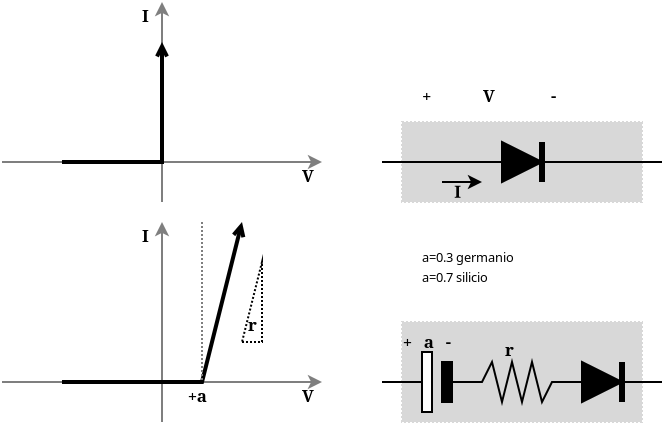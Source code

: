 <?xml version="1.0" encoding="UTF-8"?>
<dia:diagram xmlns:dia="http://www.lysator.liu.se/~alla/dia/">
  <dia:layer name="Fundo" visible="true" active="true">
    <dia:object type="Standard - Polygon" version="0" id="O0">
      <dia:attribute name="obj_pos">
        <dia:point val="32,13"/>
      </dia:attribute>
      <dia:attribute name="obj_bb">
        <dia:rectangle val="31.95,12.95;44.05,18.05"/>
      </dia:attribute>
      <dia:attribute name="poly_points">
        <dia:point val="32,13"/>
        <dia:point val="44,13"/>
        <dia:point val="44,18"/>
        <dia:point val="32,18"/>
      </dia:attribute>
      <dia:attribute name="line_color">
        <dia:color val="#d8d8d8"/>
      </dia:attribute>
      <dia:attribute name="line_width">
        <dia:real val="0.1"/>
      </dia:attribute>
      <dia:attribute name="inner_color">
        <dia:color val="#d8d8d8"/>
      </dia:attribute>
      <dia:attribute name="show_background">
        <dia:boolean val="true"/>
      </dia:attribute>
      <dia:attribute name="line_style">
        <dia:enum val="4"/>
      </dia:attribute>
    </dia:object>
    <dia:object type="Standard - Polygon" version="0" id="O1">
      <dia:attribute name="obj_pos">
        <dia:point val="32,3"/>
      </dia:attribute>
      <dia:attribute name="obj_bb">
        <dia:rectangle val="31.95,2.95;44.05,7.05"/>
      </dia:attribute>
      <dia:attribute name="poly_points">
        <dia:point val="32,3"/>
        <dia:point val="44,3"/>
        <dia:point val="44,7"/>
        <dia:point val="32,7"/>
      </dia:attribute>
      <dia:attribute name="line_color">
        <dia:color val="#d8d8d8"/>
      </dia:attribute>
      <dia:attribute name="line_width">
        <dia:real val="0.1"/>
      </dia:attribute>
      <dia:attribute name="inner_color">
        <dia:color val="#d8d8d8"/>
      </dia:attribute>
      <dia:attribute name="show_background">
        <dia:boolean val="true"/>
      </dia:attribute>
      <dia:attribute name="line_style">
        <dia:enum val="4"/>
      </dia:attribute>
    </dia:object>
    <dia:group>
      <dia:object type="Standard - Line" version="0" id="O2">
        <dia:attribute name="obj_pos">
          <dia:point val="20,7"/>
        </dia:attribute>
        <dia:attribute name="obj_bb">
          <dia:rectangle val="19.638,-3.112;20.362,7.05"/>
        </dia:attribute>
        <dia:attribute name="conn_endpoints">
          <dia:point val="20,7"/>
          <dia:point val="20,-3"/>
        </dia:attribute>
        <dia:attribute name="numcp">
          <dia:int val="1"/>
        </dia:attribute>
        <dia:attribute name="line_color">
          <dia:color val="#7f7f7f"/>
        </dia:attribute>
        <dia:attribute name="end_arrow">
          <dia:enum val="22"/>
        </dia:attribute>
        <dia:attribute name="end_arrow_length">
          <dia:real val="0.5"/>
        </dia:attribute>
        <dia:attribute name="end_arrow_width">
          <dia:real val="0.5"/>
        </dia:attribute>
      </dia:object>
      <dia:object type="Standard - Line" version="0" id="O3">
        <dia:attribute name="obj_pos">
          <dia:point val="12,5"/>
        </dia:attribute>
        <dia:attribute name="obj_bb">
          <dia:rectangle val="11.95,4.638;28.112,5.362"/>
        </dia:attribute>
        <dia:attribute name="conn_endpoints">
          <dia:point val="12,5"/>
          <dia:point val="28,5"/>
        </dia:attribute>
        <dia:attribute name="numcp">
          <dia:int val="1"/>
        </dia:attribute>
        <dia:attribute name="line_color">
          <dia:color val="#7f7f7f"/>
        </dia:attribute>
        <dia:attribute name="end_arrow">
          <dia:enum val="22"/>
        </dia:attribute>
        <dia:attribute name="end_arrow_length">
          <dia:real val="0.5"/>
        </dia:attribute>
        <dia:attribute name="end_arrow_width">
          <dia:real val="0.5"/>
        </dia:attribute>
      </dia:object>
    </dia:group>
    <dia:object type="Standard - PolyLine" version="0" id="O4">
      <dia:attribute name="obj_pos">
        <dia:point val="15,5"/>
      </dia:attribute>
      <dia:attribute name="obj_bb">
        <dia:rectangle val="14.9,-1.224;20.412,5.1"/>
      </dia:attribute>
      <dia:attribute name="poly_points">
        <dia:point val="15,5"/>
        <dia:point val="20,5"/>
        <dia:point val="20,-1"/>
      </dia:attribute>
      <dia:attribute name="line_width">
        <dia:real val="0.2"/>
      </dia:attribute>
      <dia:attribute name="end_arrow">
        <dia:enum val="1"/>
      </dia:attribute>
      <dia:attribute name="end_arrow_length">
        <dia:real val="0.5"/>
      </dia:attribute>
      <dia:attribute name="end_arrow_width">
        <dia:real val="0.5"/>
      </dia:attribute>
      <dia:connections>
        <dia:connection handle="1" to="O3" connection="0"/>
      </dia:connections>
    </dia:object>
    <dia:group>
      <dia:object type="Standard - Line" version="0" id="O5">
        <dia:attribute name="obj_pos">
          <dia:point val="36,5"/>
        </dia:attribute>
        <dia:attribute name="obj_bb">
          <dia:rectangle val="35.95,4.95;37.05,5.05"/>
        </dia:attribute>
        <dia:attribute name="conn_endpoints">
          <dia:point val="36,5"/>
          <dia:point val="37,5"/>
        </dia:attribute>
        <dia:attribute name="numcp">
          <dia:int val="1"/>
        </dia:attribute>
        <dia:connections>
          <dia:connection handle="1" to="O6" connection="5"/>
        </dia:connections>
      </dia:object>
      <dia:object type="Standard - Polygon" version="0" id="O6">
        <dia:attribute name="obj_pos">
          <dia:point val="37,4"/>
        </dia:attribute>
        <dia:attribute name="obj_bb">
          <dia:rectangle val="36.95,3.919;39.112,6.081"/>
        </dia:attribute>
        <dia:attribute name="poly_points">
          <dia:point val="37,4"/>
          <dia:point val="39,5"/>
          <dia:point val="37,6"/>
        </dia:attribute>
        <dia:attribute name="inner_color">
          <dia:color val="#000000"/>
        </dia:attribute>
        <dia:attribute name="show_background">
          <dia:boolean val="true"/>
        </dia:attribute>
      </dia:object>
      <dia:object type="Standard - Line" version="0" id="O7">
        <dia:attribute name="obj_pos">
          <dia:point val="39,4"/>
        </dia:attribute>
        <dia:attribute name="obj_bb">
          <dia:rectangle val="38.85,3.85;39.15,5.15"/>
        </dia:attribute>
        <dia:attribute name="conn_endpoints">
          <dia:point val="39,4"/>
          <dia:point val="39,5"/>
        </dia:attribute>
        <dia:attribute name="numcp">
          <dia:int val="1"/>
        </dia:attribute>
        <dia:attribute name="line_width">
          <dia:real val="0.3"/>
        </dia:attribute>
        <dia:connections>
          <dia:connection handle="1" to="O6" connection="2"/>
        </dia:connections>
      </dia:object>
      <dia:object type="Standard - Line" version="0" id="O8">
        <dia:attribute name="obj_pos">
          <dia:point val="39,5"/>
        </dia:attribute>
        <dia:attribute name="obj_bb">
          <dia:rectangle val="38.85,4.85;39.15,6.15"/>
        </dia:attribute>
        <dia:attribute name="conn_endpoints">
          <dia:point val="39,5"/>
          <dia:point val="39,6"/>
        </dia:attribute>
        <dia:attribute name="numcp">
          <dia:int val="1"/>
        </dia:attribute>
        <dia:attribute name="line_width">
          <dia:real val="0.3"/>
        </dia:attribute>
        <dia:connections>
          <dia:connection handle="0" to="O6" connection="2"/>
        </dia:connections>
      </dia:object>
      <dia:object type="Standard - Line" version="0" id="O9">
        <dia:attribute name="obj_pos">
          <dia:point val="40,5"/>
        </dia:attribute>
        <dia:attribute name="obj_bb">
          <dia:rectangle val="38.95,4.95;40.05,5.05"/>
        </dia:attribute>
        <dia:attribute name="conn_endpoints">
          <dia:point val="40,5"/>
          <dia:point val="39,5"/>
        </dia:attribute>
        <dia:attribute name="numcp">
          <dia:int val="1"/>
        </dia:attribute>
        <dia:connections>
          <dia:connection handle="1" to="O6" connection="2"/>
        </dia:connections>
      </dia:object>
    </dia:group>
    <dia:group>
      <dia:object type="Standard - Line" version="0" id="O10">
        <dia:attribute name="obj_pos">
          <dia:point val="20,18"/>
        </dia:attribute>
        <dia:attribute name="obj_bb">
          <dia:rectangle val="19.638,7.888;20.362,18.05"/>
        </dia:attribute>
        <dia:attribute name="conn_endpoints">
          <dia:point val="20,18"/>
          <dia:point val="20,8"/>
        </dia:attribute>
        <dia:attribute name="numcp">
          <dia:int val="1"/>
        </dia:attribute>
        <dia:attribute name="line_color">
          <dia:color val="#7f7f7f"/>
        </dia:attribute>
        <dia:attribute name="end_arrow">
          <dia:enum val="22"/>
        </dia:attribute>
        <dia:attribute name="end_arrow_length">
          <dia:real val="0.5"/>
        </dia:attribute>
        <dia:attribute name="end_arrow_width">
          <dia:real val="0.5"/>
        </dia:attribute>
      </dia:object>
      <dia:object type="Standard - Line" version="0" id="O11">
        <dia:attribute name="obj_pos">
          <dia:point val="12,16"/>
        </dia:attribute>
        <dia:attribute name="obj_bb">
          <dia:rectangle val="11.95,15.638;28.112,16.362"/>
        </dia:attribute>
        <dia:attribute name="conn_endpoints">
          <dia:point val="12,16"/>
          <dia:point val="28,16"/>
        </dia:attribute>
        <dia:attribute name="numcp">
          <dia:int val="1"/>
        </dia:attribute>
        <dia:attribute name="line_color">
          <dia:color val="#7f7f7f"/>
        </dia:attribute>
        <dia:attribute name="end_arrow">
          <dia:enum val="22"/>
        </dia:attribute>
        <dia:attribute name="end_arrow_length">
          <dia:real val="0.5"/>
        </dia:attribute>
        <dia:attribute name="end_arrow_width">
          <dia:real val="0.5"/>
        </dia:attribute>
      </dia:object>
    </dia:group>
    <dia:object type="Standard - PolyLine" version="0" id="O12">
      <dia:attribute name="obj_pos">
        <dia:point val="15,16"/>
      </dia:attribute>
      <dia:attribute name="obj_bb">
        <dia:rectangle val="14.9,7.783;24.254,16.1"/>
      </dia:attribute>
      <dia:attribute name="poly_points">
        <dia:point val="15,16"/>
        <dia:point val="22,16"/>
        <dia:point val="24,8"/>
      </dia:attribute>
      <dia:attribute name="line_width">
        <dia:real val="0.2"/>
      </dia:attribute>
      <dia:attribute name="end_arrow">
        <dia:enum val="1"/>
      </dia:attribute>
      <dia:attribute name="end_arrow_length">
        <dia:real val="0.5"/>
      </dia:attribute>
      <dia:attribute name="end_arrow_width">
        <dia:real val="0.5"/>
      </dia:attribute>
    </dia:object>
    <dia:group>
      <dia:object type="Standard - Line" version="0" id="O13">
        <dia:attribute name="obj_pos">
          <dia:point val="40,16"/>
        </dia:attribute>
        <dia:attribute name="obj_bb">
          <dia:rectangle val="39.95,15.95;41.05,16.05"/>
        </dia:attribute>
        <dia:attribute name="conn_endpoints">
          <dia:point val="40,16"/>
          <dia:point val="41,16"/>
        </dia:attribute>
        <dia:attribute name="numcp">
          <dia:int val="1"/>
        </dia:attribute>
        <dia:connections>
          <dia:connection handle="1" to="O14" connection="5"/>
        </dia:connections>
      </dia:object>
      <dia:object type="Standard - Polygon" version="0" id="O14">
        <dia:attribute name="obj_pos">
          <dia:point val="41,15"/>
        </dia:attribute>
        <dia:attribute name="obj_bb">
          <dia:rectangle val="40.95,14.919;43.112,17.081"/>
        </dia:attribute>
        <dia:attribute name="poly_points">
          <dia:point val="41,15"/>
          <dia:point val="43,16"/>
          <dia:point val="41,17"/>
        </dia:attribute>
        <dia:attribute name="inner_color">
          <dia:color val="#000000"/>
        </dia:attribute>
        <dia:attribute name="show_background">
          <dia:boolean val="true"/>
        </dia:attribute>
      </dia:object>
      <dia:object type="Standard - Line" version="0" id="O15">
        <dia:attribute name="obj_pos">
          <dia:point val="43,15"/>
        </dia:attribute>
        <dia:attribute name="obj_bb">
          <dia:rectangle val="42.85,14.85;43.15,16.15"/>
        </dia:attribute>
        <dia:attribute name="conn_endpoints">
          <dia:point val="43,15"/>
          <dia:point val="43,16"/>
        </dia:attribute>
        <dia:attribute name="numcp">
          <dia:int val="1"/>
        </dia:attribute>
        <dia:attribute name="line_width">
          <dia:real val="0.3"/>
        </dia:attribute>
        <dia:connections>
          <dia:connection handle="1" to="O14" connection="2"/>
        </dia:connections>
      </dia:object>
      <dia:object type="Standard - Line" version="0" id="O16">
        <dia:attribute name="obj_pos">
          <dia:point val="43,16"/>
        </dia:attribute>
        <dia:attribute name="obj_bb">
          <dia:rectangle val="42.85,15.85;43.15,17.15"/>
        </dia:attribute>
        <dia:attribute name="conn_endpoints">
          <dia:point val="43,16"/>
          <dia:point val="43,17"/>
        </dia:attribute>
        <dia:attribute name="numcp">
          <dia:int val="1"/>
        </dia:attribute>
        <dia:attribute name="line_width">
          <dia:real val="0.3"/>
        </dia:attribute>
        <dia:connections>
          <dia:connection handle="0" to="O14" connection="2"/>
        </dia:connections>
      </dia:object>
      <dia:object type="Standard - Line" version="0" id="O17">
        <dia:attribute name="obj_pos">
          <dia:point val="44,16"/>
        </dia:attribute>
        <dia:attribute name="obj_bb">
          <dia:rectangle val="42.95,15.95;44.05,16.05"/>
        </dia:attribute>
        <dia:attribute name="conn_endpoints">
          <dia:point val="44,16"/>
          <dia:point val="43,16"/>
        </dia:attribute>
        <dia:attribute name="numcp">
          <dia:int val="1"/>
        </dia:attribute>
        <dia:connections>
          <dia:connection handle="1" to="O14" connection="2"/>
        </dia:connections>
      </dia:object>
    </dia:group>
    <dia:object type="Standard - PolyLine" version="0" id="O18">
      <dia:attribute name="obj_pos">
        <dia:point val="34.5,16"/>
      </dia:attribute>
      <dia:attribute name="obj_bb">
        <dia:rectangle val="34.45,14.794;41.05,17.206"/>
      </dia:attribute>
      <dia:attribute name="poly_points">
        <dia:point val="34.5,16"/>
        <dia:point val="36,16"/>
        <dia:point val="36.5,15"/>
        <dia:point val="37,17"/>
        <dia:point val="37.5,15"/>
        <dia:point val="38,17"/>
        <dia:point val="38.5,15"/>
        <dia:point val="39,17"/>
        <dia:point val="39.5,16"/>
        <dia:point val="41,16"/>
      </dia:attribute>
    </dia:object>
    <dia:object type="Standard - Text" version="1" id="O19">
      <dia:attribute name="obj_pos">
        <dia:point val="27,6"/>
      </dia:attribute>
      <dia:attribute name="obj_bb">
        <dia:rectangle val="27,5.205;27.675,6.2"/>
      </dia:attribute>
      <dia:attribute name="text">
        <dia:composite type="text">
          <dia:attribute name="string">
            <dia:string>#V#</dia:string>
          </dia:attribute>
          <dia:attribute name="font">
            <dia:font family="serif" style="80" name="Times-Bold"/>
          </dia:attribute>
          <dia:attribute name="height">
            <dia:real val="1.058"/>
          </dia:attribute>
          <dia:attribute name="pos">
            <dia:point val="27,6"/>
          </dia:attribute>
          <dia:attribute name="color">
            <dia:color val="#000000"/>
          </dia:attribute>
          <dia:attribute name="alignment">
            <dia:enum val="0"/>
          </dia:attribute>
        </dia:composite>
      </dia:attribute>
      <dia:attribute name="valign">
        <dia:enum val="3"/>
      </dia:attribute>
    </dia:object>
    <dia:object type="Standard - Text" version="1" id="O20">
      <dia:attribute name="obj_pos">
        <dia:point val="27,17"/>
      </dia:attribute>
      <dia:attribute name="obj_bb">
        <dia:rectangle val="27,16.205;27.675,17.2"/>
      </dia:attribute>
      <dia:attribute name="text">
        <dia:composite type="text">
          <dia:attribute name="string">
            <dia:string>#V#</dia:string>
          </dia:attribute>
          <dia:attribute name="font">
            <dia:font family="serif" style="80" name="Times-Bold"/>
          </dia:attribute>
          <dia:attribute name="height">
            <dia:real val="1.058"/>
          </dia:attribute>
          <dia:attribute name="pos">
            <dia:point val="27,17"/>
          </dia:attribute>
          <dia:attribute name="color">
            <dia:color val="#000000"/>
          </dia:attribute>
          <dia:attribute name="alignment">
            <dia:enum val="0"/>
          </dia:attribute>
        </dia:composite>
      </dia:attribute>
      <dia:attribute name="valign">
        <dia:enum val="3"/>
      </dia:attribute>
    </dia:object>
    <dia:object type="Standard - Text" version="1" id="O21">
      <dia:attribute name="obj_pos">
        <dia:point val="19,-2"/>
      </dia:attribute>
      <dia:attribute name="obj_bb">
        <dia:rectangle val="19,-2.795;19.395,-1.8"/>
      </dia:attribute>
      <dia:attribute name="text">
        <dia:composite type="text">
          <dia:attribute name="string">
            <dia:string>#I#</dia:string>
          </dia:attribute>
          <dia:attribute name="font">
            <dia:font family="serif" style="80" name="Times-Bold"/>
          </dia:attribute>
          <dia:attribute name="height">
            <dia:real val="1.058"/>
          </dia:attribute>
          <dia:attribute name="pos">
            <dia:point val="19,-2"/>
          </dia:attribute>
          <dia:attribute name="color">
            <dia:color val="#000000"/>
          </dia:attribute>
          <dia:attribute name="alignment">
            <dia:enum val="0"/>
          </dia:attribute>
        </dia:composite>
      </dia:attribute>
      <dia:attribute name="valign">
        <dia:enum val="3"/>
      </dia:attribute>
    </dia:object>
    <dia:object type="Standard - Polygon" version="0" id="O22">
      <dia:attribute name="obj_pos">
        <dia:point val="34,15"/>
      </dia:attribute>
      <dia:attribute name="obj_bb">
        <dia:rectangle val="33.95,14.95;34.55,17.05"/>
      </dia:attribute>
      <dia:attribute name="poly_points">
        <dia:point val="34,15"/>
        <dia:point val="34.5,15"/>
        <dia:point val="34.5,17"/>
        <dia:point val="34,17"/>
      </dia:attribute>
      <dia:attribute name="line_width">
        <dia:real val="0.1"/>
      </dia:attribute>
      <dia:attribute name="inner_color">
        <dia:color val="#000000"/>
      </dia:attribute>
      <dia:attribute name="show_background">
        <dia:boolean val="true"/>
      </dia:attribute>
    </dia:object>
    <dia:object type="Standard - Polygon" version="0" id="O23">
      <dia:attribute name="obj_pos">
        <dia:point val="33,14.5"/>
      </dia:attribute>
      <dia:attribute name="obj_bb">
        <dia:rectangle val="32.95,14.45;33.55,17.55"/>
      </dia:attribute>
      <dia:attribute name="poly_points">
        <dia:point val="33,14.5"/>
        <dia:point val="33.5,14.5"/>
        <dia:point val="33.5,17.5"/>
        <dia:point val="33,17.5"/>
      </dia:attribute>
      <dia:attribute name="line_width">
        <dia:real val="0.1"/>
      </dia:attribute>
      <dia:attribute name="show_background">
        <dia:boolean val="true"/>
      </dia:attribute>
    </dia:object>
    <dia:object type="Standard - Line" version="0" id="O24">
      <dia:attribute name="obj_pos">
        <dia:point val="32,16"/>
      </dia:attribute>
      <dia:attribute name="obj_bb">
        <dia:rectangle val="31.95,15.95;33.001,16.05"/>
      </dia:attribute>
      <dia:attribute name="conn_endpoints">
        <dia:point val="32,16"/>
        <dia:point val="32.951,16"/>
      </dia:attribute>
      <dia:attribute name="numcp">
        <dia:int val="1"/>
      </dia:attribute>
      <dia:connections>
        <dia:connection handle="1" to="O23" connection="8"/>
      </dia:connections>
    </dia:object>
    <dia:object type="Standard - Line" version="0" id="O25">
      <dia:attribute name="obj_pos">
        <dia:point val="34.4,16"/>
      </dia:attribute>
      <dia:attribute name="obj_bb">
        <dia:rectangle val="34.35,15.95;35.501,16.05"/>
      </dia:attribute>
      <dia:attribute name="conn_endpoints">
        <dia:point val="34.4,16"/>
        <dia:point val="35.451,16"/>
      </dia:attribute>
      <dia:attribute name="numcp">
        <dia:int val="1"/>
      </dia:attribute>
      <dia:connections>
        <dia:connection handle="0" to="O22" connection="8"/>
      </dia:connections>
    </dia:object>
    <dia:object type="Standard - Text" version="1" id="O26">
      <dia:attribute name="obj_pos">
        <dia:point val="19,9"/>
      </dia:attribute>
      <dia:attribute name="obj_bb">
        <dia:rectangle val="19,8.205;19.395,9.2"/>
      </dia:attribute>
      <dia:attribute name="text">
        <dia:composite type="text">
          <dia:attribute name="string">
            <dia:string>#I#</dia:string>
          </dia:attribute>
          <dia:attribute name="font">
            <dia:font family="serif" style="80" name="Times-Bold"/>
          </dia:attribute>
          <dia:attribute name="height">
            <dia:real val="1.058"/>
          </dia:attribute>
          <dia:attribute name="pos">
            <dia:point val="19,9"/>
          </dia:attribute>
          <dia:attribute name="color">
            <dia:color val="#000000"/>
          </dia:attribute>
          <dia:attribute name="alignment">
            <dia:enum val="0"/>
          </dia:attribute>
        </dia:composite>
      </dia:attribute>
      <dia:attribute name="valign">
        <dia:enum val="3"/>
      </dia:attribute>
    </dia:object>
    <dia:object type="Standard - Text" version="1" id="O27">
      <dia:attribute name="obj_pos">
        <dia:point val="37.153,14.697"/>
      </dia:attribute>
      <dia:attribute name="obj_bb">
        <dia:rectangle val="37.153,13.902;37.598,14.897"/>
      </dia:attribute>
      <dia:attribute name="text">
        <dia:composite type="text">
          <dia:attribute name="string">
            <dia:string>#r#</dia:string>
          </dia:attribute>
          <dia:attribute name="font">
            <dia:font family="serif" style="80" name="Times-Bold"/>
          </dia:attribute>
          <dia:attribute name="height">
            <dia:real val="1.058"/>
          </dia:attribute>
          <dia:attribute name="pos">
            <dia:point val="37.153,14.697"/>
          </dia:attribute>
          <dia:attribute name="color">
            <dia:color val="#000000"/>
          </dia:attribute>
          <dia:attribute name="alignment">
            <dia:enum val="0"/>
          </dia:attribute>
        </dia:composite>
      </dia:attribute>
      <dia:attribute name="valign">
        <dia:enum val="3"/>
      </dia:attribute>
    </dia:object>
    <dia:object type="Standard - Polygon" version="0" id="O28">
      <dia:attribute name="obj_pos">
        <dia:point val="24,14"/>
      </dia:attribute>
      <dia:attribute name="obj_bb">
        <dia:rectangle val="23.936,9.594;25.05,14.05"/>
      </dia:attribute>
      <dia:attribute name="poly_points">
        <dia:point val="24,14"/>
        <dia:point val="25,14"/>
        <dia:point val="25,10"/>
      </dia:attribute>
      <dia:attribute name="line_width">
        <dia:real val="0.1"/>
      </dia:attribute>
      <dia:attribute name="show_background">
        <dia:boolean val="false"/>
      </dia:attribute>
      <dia:attribute name="line_style">
        <dia:enum val="4"/>
      </dia:attribute>
    </dia:object>
    <dia:object type="Standard - Text" version="1" id="O29">
      <dia:attribute name="obj_pos">
        <dia:point val="24.303,13.448"/>
      </dia:attribute>
      <dia:attribute name="obj_bb">
        <dia:rectangle val="24.303,12.653;24.748,13.648"/>
      </dia:attribute>
      <dia:attribute name="text">
        <dia:composite type="text">
          <dia:attribute name="string">
            <dia:string>#r#</dia:string>
          </dia:attribute>
          <dia:attribute name="font">
            <dia:font family="serif" style="80" name="Times-Bold"/>
          </dia:attribute>
          <dia:attribute name="height">
            <dia:real val="1.058"/>
          </dia:attribute>
          <dia:attribute name="pos">
            <dia:point val="24.303,13.448"/>
          </dia:attribute>
          <dia:attribute name="color">
            <dia:color val="#000000"/>
          </dia:attribute>
          <dia:attribute name="alignment">
            <dia:enum val="0"/>
          </dia:attribute>
        </dia:composite>
      </dia:attribute>
      <dia:attribute name="valign">
        <dia:enum val="3"/>
      </dia:attribute>
    </dia:object>
    <dia:object type="Standard - Line" version="0" id="O30">
      <dia:attribute name="obj_pos">
        <dia:point val="22,8"/>
      </dia:attribute>
      <dia:attribute name="obj_bb">
        <dia:rectangle val="21.95,7.95;22.05,16.05"/>
      </dia:attribute>
      <dia:attribute name="conn_endpoints">
        <dia:point val="22,8"/>
        <dia:point val="22,16"/>
      </dia:attribute>
      <dia:attribute name="numcp">
        <dia:int val="1"/>
      </dia:attribute>
      <dia:attribute name="line_color">
        <dia:color val="#7f7f7f"/>
      </dia:attribute>
      <dia:attribute name="line_style">
        <dia:enum val="4"/>
      </dia:attribute>
    </dia:object>
    <dia:object type="Standard - Text" version="1" id="O31">
      <dia:attribute name="obj_pos">
        <dia:point val="21.282,17"/>
      </dia:attribute>
      <dia:attribute name="obj_bb">
        <dia:rectangle val="21.282,16.205;22.539,17.2"/>
      </dia:attribute>
      <dia:attribute name="text">
        <dia:composite type="text">
          <dia:attribute name="string">
            <dia:string>#+a#</dia:string>
          </dia:attribute>
          <dia:attribute name="font">
            <dia:font family="serif" style="80" name="Times-Bold"/>
          </dia:attribute>
          <dia:attribute name="height">
            <dia:real val="1.058"/>
          </dia:attribute>
          <dia:attribute name="pos">
            <dia:point val="21.282,17"/>
          </dia:attribute>
          <dia:attribute name="color">
            <dia:color val="#000000"/>
          </dia:attribute>
          <dia:attribute name="alignment">
            <dia:enum val="0"/>
          </dia:attribute>
        </dia:composite>
      </dia:attribute>
      <dia:attribute name="valign">
        <dia:enum val="3"/>
      </dia:attribute>
    </dia:object>
    <dia:object type="Standard - Text" version="1" id="O32">
      <dia:attribute name="obj_pos">
        <dia:point val="32.035,14.303"/>
      </dia:attribute>
      <dia:attribute name="obj_bb">
        <dia:rectangle val="32.035,13.508;35.415,14.503"/>
      </dia:attribute>
      <dia:attribute name="text">
        <dia:composite type="text">
          <dia:attribute name="string">
            <dia:string>#+   a   -#</dia:string>
          </dia:attribute>
          <dia:attribute name="font">
            <dia:font family="serif" style="80" name="Times-Bold"/>
          </dia:attribute>
          <dia:attribute name="height">
            <dia:real val="1.058"/>
          </dia:attribute>
          <dia:attribute name="pos">
            <dia:point val="32.035,14.303"/>
          </dia:attribute>
          <dia:attribute name="color">
            <dia:color val="#000000"/>
          </dia:attribute>
          <dia:attribute name="alignment">
            <dia:enum val="0"/>
          </dia:attribute>
        </dia:composite>
      </dia:attribute>
      <dia:attribute name="valign">
        <dia:enum val="3"/>
      </dia:attribute>
      <dia:connections>
        <dia:connection handle="0" to="O0" connection="0"/>
      </dia:connections>
    </dia:object>
    <dia:object type="Standard - Text" version="1" id="O33">
      <dia:attribute name="obj_pos">
        <dia:point val="33,2"/>
      </dia:attribute>
      <dia:attribute name="obj_bb">
        <dia:rectangle val="33,1.205;42.685,2.2"/>
      </dia:attribute>
      <dia:attribute name="text">
        <dia:composite type="text">
          <dia:attribute name="string">
            <dia:string>#+             V              -#</dia:string>
          </dia:attribute>
          <dia:attribute name="font">
            <dia:font family="serif" style="80" name="Times-Bold"/>
          </dia:attribute>
          <dia:attribute name="height">
            <dia:real val="1.058"/>
          </dia:attribute>
          <dia:attribute name="pos">
            <dia:point val="33,2"/>
          </dia:attribute>
          <dia:attribute name="color">
            <dia:color val="#000000"/>
          </dia:attribute>
          <dia:attribute name="alignment">
            <dia:enum val="0"/>
          </dia:attribute>
        </dia:composite>
      </dia:attribute>
      <dia:attribute name="valign">
        <dia:enum val="3"/>
      </dia:attribute>
    </dia:object>
    <dia:object type="Standard - Line" version="0" id="O34">
      <dia:attribute name="obj_pos">
        <dia:point val="31,5"/>
      </dia:attribute>
      <dia:attribute name="obj_bb">
        <dia:rectangle val="30.95,4.95;36.55,5.05"/>
      </dia:attribute>
      <dia:attribute name="conn_endpoints">
        <dia:point val="31,5"/>
        <dia:point val="36.5,5"/>
      </dia:attribute>
      <dia:attribute name="numcp">
        <dia:int val="1"/>
      </dia:attribute>
      <dia:connections>
        <dia:connection handle="1" to="O5" connection="0"/>
      </dia:connections>
    </dia:object>
    <dia:object type="Standard - Line" version="0" id="O35">
      <dia:attribute name="obj_pos">
        <dia:point val="45,5"/>
      </dia:attribute>
      <dia:attribute name="obj_bb">
        <dia:rectangle val="39.45,4.95;45.05,5.05"/>
      </dia:attribute>
      <dia:attribute name="conn_endpoints">
        <dia:point val="45,5"/>
        <dia:point val="39.5,5"/>
      </dia:attribute>
      <dia:attribute name="numcp">
        <dia:int val="1"/>
      </dia:attribute>
      <dia:connections>
        <dia:connection handle="1" to="O9" connection="0"/>
      </dia:connections>
    </dia:object>
    <dia:group>
      <dia:object type="Standard - Line" version="0" id="O36">
        <dia:attribute name="obj_pos">
          <dia:point val="34,6"/>
        </dia:attribute>
        <dia:attribute name="obj_bb">
          <dia:rectangle val="33.95,5.638;36.112,6.362"/>
        </dia:attribute>
        <dia:attribute name="conn_endpoints">
          <dia:point val="34,6"/>
          <dia:point val="36,6"/>
        </dia:attribute>
        <dia:attribute name="numcp">
          <dia:int val="1"/>
        </dia:attribute>
        <dia:attribute name="end_arrow">
          <dia:enum val="22"/>
        </dia:attribute>
        <dia:attribute name="end_arrow_length">
          <dia:real val="0.5"/>
        </dia:attribute>
        <dia:attribute name="end_arrow_width">
          <dia:real val="0.5"/>
        </dia:attribute>
      </dia:object>
      <dia:object type="Standard - Text" version="1" id="O37">
        <dia:attribute name="obj_pos">
          <dia:point val="34.613,6.789"/>
        </dia:attribute>
        <dia:attribute name="obj_bb">
          <dia:rectangle val="34.613,5.994;35.008,6.989"/>
        </dia:attribute>
        <dia:attribute name="text">
          <dia:composite type="text">
            <dia:attribute name="string">
              <dia:string>#I#</dia:string>
            </dia:attribute>
            <dia:attribute name="font">
              <dia:font family="serif" style="80" name="Times-Bold"/>
            </dia:attribute>
            <dia:attribute name="height">
              <dia:real val="1.058"/>
            </dia:attribute>
            <dia:attribute name="pos">
              <dia:point val="34.613,6.789"/>
            </dia:attribute>
            <dia:attribute name="color">
              <dia:color val="#000000"/>
            </dia:attribute>
            <dia:attribute name="alignment">
              <dia:enum val="0"/>
            </dia:attribute>
          </dia:composite>
        </dia:attribute>
        <dia:attribute name="valign">
          <dia:enum val="3"/>
        </dia:attribute>
      </dia:object>
    </dia:group>
    <dia:object type="Standard - Line" version="0" id="O38">
      <dia:attribute name="obj_pos">
        <dia:point val="43.5,16"/>
      </dia:attribute>
      <dia:attribute name="obj_bb">
        <dia:rectangle val="43.45,15.95;45.05,16.05"/>
      </dia:attribute>
      <dia:attribute name="conn_endpoints">
        <dia:point val="43.5,16"/>
        <dia:point val="45,16"/>
      </dia:attribute>
      <dia:attribute name="numcp">
        <dia:int val="1"/>
      </dia:attribute>
      <dia:connections>
        <dia:connection handle="0" to="O17" connection="0"/>
      </dia:connections>
    </dia:object>
    <dia:object type="Standard - Line" version="0" id="O39">
      <dia:attribute name="obj_pos">
        <dia:point val="31,16"/>
      </dia:attribute>
      <dia:attribute name="obj_bb">
        <dia:rectangle val="30.95,15.95;32.526,16.05"/>
      </dia:attribute>
      <dia:attribute name="conn_endpoints">
        <dia:point val="31,16"/>
        <dia:point val="32.475,16"/>
      </dia:attribute>
      <dia:attribute name="numcp">
        <dia:int val="1"/>
      </dia:attribute>
      <dia:connections>
        <dia:connection handle="1" to="O24" connection="0"/>
      </dia:connections>
    </dia:object>
    <dia:object type="Standard - Text" version="1" id="O40">
      <dia:attribute name="obj_pos">
        <dia:point val="33,10"/>
      </dia:attribute>
      <dia:attribute name="obj_bb">
        <dia:rectangle val="33,9.405;38.195,10.152"/>
      </dia:attribute>
      <dia:attribute name="text">
        <dia:composite type="text">
          <dia:attribute name="string">
            <dia:string>#a=0.3 germanio#</dia:string>
          </dia:attribute>
          <dia:attribute name="font">
            <dia:font family="sans" style="0" name="Helvetica"/>
          </dia:attribute>
          <dia:attribute name="height">
            <dia:real val="0.8"/>
          </dia:attribute>
          <dia:attribute name="pos">
            <dia:point val="33,10"/>
          </dia:attribute>
          <dia:attribute name="color">
            <dia:color val="#000000"/>
          </dia:attribute>
          <dia:attribute name="alignment">
            <dia:enum val="0"/>
          </dia:attribute>
        </dia:composite>
      </dia:attribute>
      <dia:attribute name="valign">
        <dia:enum val="3"/>
      </dia:attribute>
    </dia:object>
    <dia:object type="Standard - Text" version="1" id="O41">
      <dia:attribute name="obj_pos">
        <dia:point val="33,11"/>
      </dia:attribute>
      <dia:attribute name="obj_bb">
        <dia:rectangle val="33,10.405;36.938,11.152"/>
      </dia:attribute>
      <dia:attribute name="text">
        <dia:composite type="text">
          <dia:attribute name="string">
            <dia:string>#a=0.7 silicio#</dia:string>
          </dia:attribute>
          <dia:attribute name="font">
            <dia:font family="sans" style="0" name="Helvetica"/>
          </dia:attribute>
          <dia:attribute name="height">
            <dia:real val="0.8"/>
          </dia:attribute>
          <dia:attribute name="pos">
            <dia:point val="33,11"/>
          </dia:attribute>
          <dia:attribute name="color">
            <dia:color val="#000000"/>
          </dia:attribute>
          <dia:attribute name="alignment">
            <dia:enum val="0"/>
          </dia:attribute>
        </dia:composite>
      </dia:attribute>
      <dia:attribute name="valign">
        <dia:enum val="3"/>
      </dia:attribute>
    </dia:object>
  </dia:layer>
</dia:diagram>
